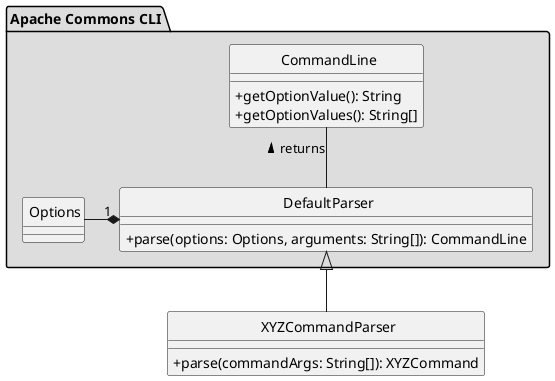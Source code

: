 @startuml

skinparam linetype ortho
skinparam classAttributeIconSize 0
skinparam CircledCharacterFontSize 0
skinparam CircledCharacterRadius 0

class XYZCommandParser {
    + parse(commandArgs: String[]): XYZCommand
}

package "Apache Commons CLI" #DDDDDD {
        class DefaultParser {
            + parse(options: Options, arguments: String[]): CommandLine
        }

        class Options

        class CommandLine {
            + getOptionValue(): String
            + getOptionValues(): String[]
        }
}

DefaultParser -up- CommandLine : > returns
XYZCommandParser -up-|> DefaultParser
DefaultParser "1" *-left- Options

@enduml
